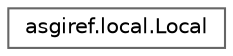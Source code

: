 digraph "Graphical Class Hierarchy"
{
 // LATEX_PDF_SIZE
  bgcolor="transparent";
  edge [fontname=Helvetica,fontsize=10,labelfontname=Helvetica,labelfontsize=10];
  node [fontname=Helvetica,fontsize=10,shape=box,height=0.2,width=0.4];
  rankdir="LR";
  Node0 [id="Node000000",label="asgiref.local.Local",height=0.2,width=0.4,color="grey40", fillcolor="white", style="filled",URL="$classasgiref_1_1local_1_1_local.html",tooltip=" "];
}
